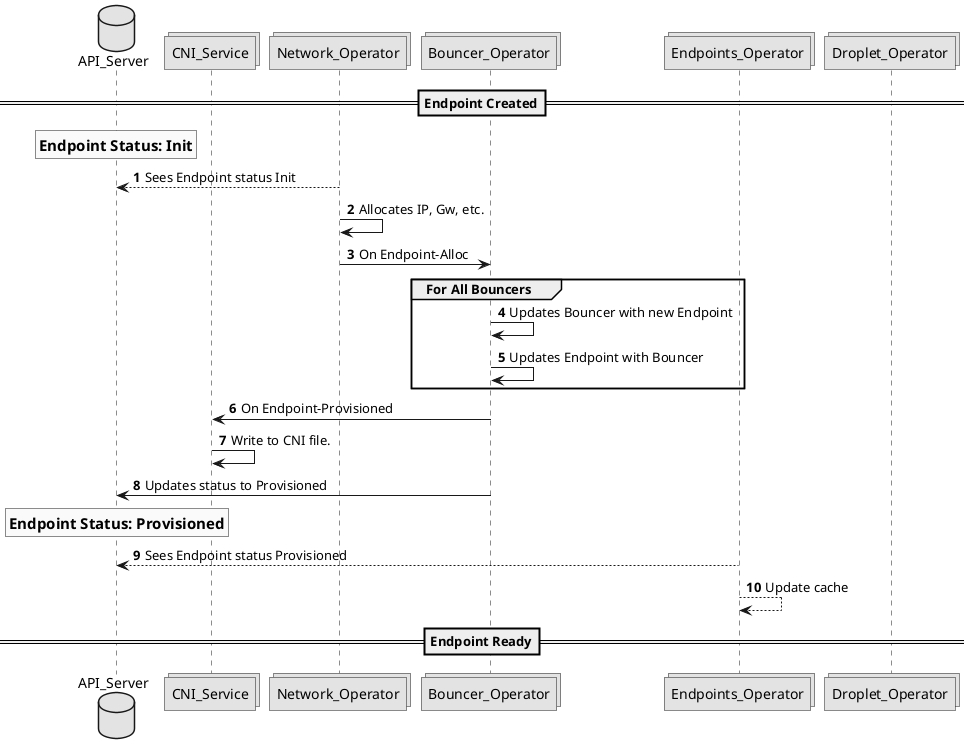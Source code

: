 @startuml

skinparam monochrome true
autonumber

database API_Server
collections CNI_Service
collections Network_Operator
collections Bouncer_Operator
collections Endpoints_Operator
collections Droplet_Operator

==Endpoint Created==
rnote over API_Server: == Endpoint Status: Init
Network_Operator --> API_Server: Sees Endpoint status Init
Network_Operator -> Network_Operator: Allocates IP, Gw, etc.
Network_Operator -> Bouncer_Operator: On Endpoint-Alloc
group For All Bouncers
Bouncer_Operator -> Bouncer_Operator: Updates Bouncer with new Endpoint
Bouncer_Operator -> Bouncer_Operator: Updates Endpoint with Bouncer
end
Bouncer_Operator -> CNI_Service: On Endpoint-Provisioned
CNI_Service -> CNI_Service: Write to CNI file.
Bouncer_Operator -> API_Server: Updates status to Provisioned
rnote over API_Server: ==Endpoint Status: Provisioned
Endpoints_Operator --> API_Server: Sees Endpoint status Provisioned
Endpoints_Operator --> Endpoints_Operator: Update cache
==Endpoint Ready==
@enduml
